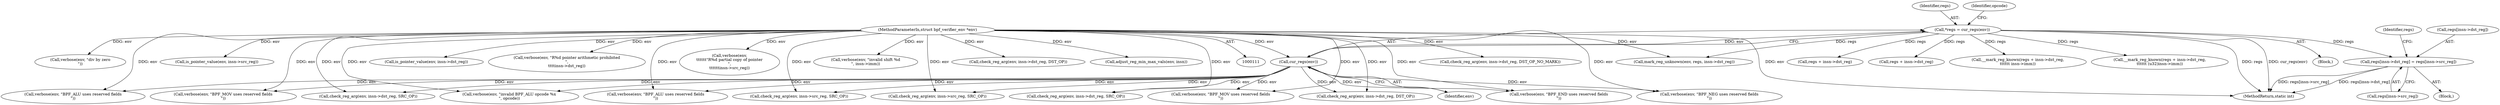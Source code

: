 digraph "0_linux_0c17d1d2c61936401f4702e1846e2c19b200f958_0@pointer" {
"1000354" [label="(Call,regs[insn->dst_reg] = regs[insn->src_reg])"];
"1000116" [label="(Call,*regs = cur_regs(env))"];
"1000118" [label="(Call,cur_regs(env))"];
"1000112" [label="(MethodParameterIn,struct bpf_verifier_env *env)"];
"1000168" [label="(Call,verbose(env, \"BPF_NEG uses reserved fields\n\"))"];
"1000368" [label="(Identifier,regs)"];
"1000287" [label="(Call,verbose(env, \"BPF_MOV uses reserved fields\n\"))"];
"1000524" [label="(Call,check_reg_arg(env, insn->dst_reg, SRC_OP))"];
"1000112" [label="(MethodParameterIn,struct bpf_verifier_env *env)"];
"1000516" [label="(Call,verbose(env, \"BPF_ALU uses reserved fields\n\"))"];
"1000119" [label="(Identifier,env)"];
"1000117" [label="(Identifier,regs)"];
"1000618" [label="(Call,check_reg_arg(env, insn->dst_reg, DST_OP_NO_MARK))"];
"1000556" [label="(Call,verbose(env, \"div by zero\n\"))"];
"1000426" [label="(Call,regs + insn->dst_reg)"];
"1000122" [label="(Identifier,opcode)"];
"1000320" [label="(Call,verbose(env, \"BPF_MOV uses reserved fields\n\"))"];
"1000328" [label="(Call,check_reg_arg(env, insn->dst_reg, DST_OP))"];
"1000491" [label="(Call,check_reg_arg(env, insn->src_reg, SRC_OP))"];
"1000483" [label="(Call,verbose(env, \"BPF_ALU uses reserved fields\n\"))"];
"1000360" [label="(Call,regs[insn->src_reg])"];
"1000453" [label="(Call,verbose(env, \"invalid BPF_ALU opcode %x\n\", opcode))"];
"1000233" [label="(Call,is_pointer_value(env, insn->dst_reg))"];
"1000354" [label="(Call,regs[insn->dst_reg] = regs[insn->src_reg])"];
"1000353" [label="(Block,)"];
"1000239" [label="(Call,verbose(env, \"R%d pointer arithmetic prohibited\n\",\n\t\t\t\tinsn->dst_reg))"];
"1000355" [label="(Call,regs[insn->dst_reg])"];
"1000437" [label="(Call,regs + insn->dst_reg)"];
"1000377" [label="(Call,is_pointer_value(env, insn->src_reg))"];
"1000383" [label="(Call,verbose(env,\n\t\t\t\t\t\t\"R%d partial copy of pointer\n\",\n\t\t\t\t\t\tinsn->src_reg))"];
"1000607" [label="(Call,verbose(env, \"invalid shift %d\n\", insn->imm))"];
"1000425" [label="(Call,__mark_reg_known(regs + insn->dst_reg,\n\t\t\t\t\t\t insn->imm))"];
"1000295" [label="(Call,check_reg_arg(env, insn->src_reg, SRC_OP))"];
"1000250" [label="(Call,check_reg_arg(env, insn->dst_reg, DST_OP))"];
"1000629" [label="(Call,adjust_reg_min_max_vals(env, insn))"];
"1000116" [label="(Call,*regs = cur_regs(env))"];
"1000436" [label="(Call,__mark_reg_known(regs + insn->dst_reg,\n\t\t\t\t\t\t (u32)insn->imm))"];
"1000222" [label="(Call,check_reg_arg(env, insn->dst_reg, SRC_OP))"];
"1000634" [label="(MethodReturn,static int)"];
"1000118" [label="(Call,cur_regs(env))"];
"1000392" [label="(Call,mark_reg_unknown(env, regs, insn->dst_reg))"];
"1000114" [label="(Block,)"];
"1000214" [label="(Call,verbose(env, \"BPF_END uses reserved fields\n\"))"];
"1000354" -> "1000353"  [label="AST: "];
"1000354" -> "1000360"  [label="CFG: "];
"1000355" -> "1000354"  [label="AST: "];
"1000360" -> "1000354"  [label="AST: "];
"1000368" -> "1000354"  [label="CFG: "];
"1000354" -> "1000634"  [label="DDG: regs[insn->src_reg]"];
"1000354" -> "1000634"  [label="DDG: regs[insn->dst_reg]"];
"1000116" -> "1000354"  [label="DDG: regs"];
"1000116" -> "1000114"  [label="AST: "];
"1000116" -> "1000118"  [label="CFG: "];
"1000117" -> "1000116"  [label="AST: "];
"1000118" -> "1000116"  [label="AST: "];
"1000122" -> "1000116"  [label="CFG: "];
"1000116" -> "1000634"  [label="DDG: regs"];
"1000116" -> "1000634"  [label="DDG: cur_regs(env)"];
"1000118" -> "1000116"  [label="DDG: env"];
"1000116" -> "1000392"  [label="DDG: regs"];
"1000116" -> "1000425"  [label="DDG: regs"];
"1000116" -> "1000426"  [label="DDG: regs"];
"1000116" -> "1000436"  [label="DDG: regs"];
"1000116" -> "1000437"  [label="DDG: regs"];
"1000118" -> "1000119"  [label="CFG: "];
"1000119" -> "1000118"  [label="AST: "];
"1000112" -> "1000118"  [label="DDG: env"];
"1000118" -> "1000168"  [label="DDG: env"];
"1000118" -> "1000214"  [label="DDG: env"];
"1000118" -> "1000222"  [label="DDG: env"];
"1000118" -> "1000287"  [label="DDG: env"];
"1000118" -> "1000295"  [label="DDG: env"];
"1000118" -> "1000320"  [label="DDG: env"];
"1000118" -> "1000328"  [label="DDG: env"];
"1000118" -> "1000453"  [label="DDG: env"];
"1000118" -> "1000483"  [label="DDG: env"];
"1000118" -> "1000491"  [label="DDG: env"];
"1000118" -> "1000516"  [label="DDG: env"];
"1000118" -> "1000524"  [label="DDG: env"];
"1000112" -> "1000111"  [label="AST: "];
"1000112" -> "1000634"  [label="DDG: env"];
"1000112" -> "1000168"  [label="DDG: env"];
"1000112" -> "1000214"  [label="DDG: env"];
"1000112" -> "1000222"  [label="DDG: env"];
"1000112" -> "1000233"  [label="DDG: env"];
"1000112" -> "1000239"  [label="DDG: env"];
"1000112" -> "1000250"  [label="DDG: env"];
"1000112" -> "1000287"  [label="DDG: env"];
"1000112" -> "1000295"  [label="DDG: env"];
"1000112" -> "1000320"  [label="DDG: env"];
"1000112" -> "1000328"  [label="DDG: env"];
"1000112" -> "1000377"  [label="DDG: env"];
"1000112" -> "1000383"  [label="DDG: env"];
"1000112" -> "1000392"  [label="DDG: env"];
"1000112" -> "1000453"  [label="DDG: env"];
"1000112" -> "1000483"  [label="DDG: env"];
"1000112" -> "1000491"  [label="DDG: env"];
"1000112" -> "1000516"  [label="DDG: env"];
"1000112" -> "1000524"  [label="DDG: env"];
"1000112" -> "1000556"  [label="DDG: env"];
"1000112" -> "1000607"  [label="DDG: env"];
"1000112" -> "1000618"  [label="DDG: env"];
"1000112" -> "1000629"  [label="DDG: env"];
}
